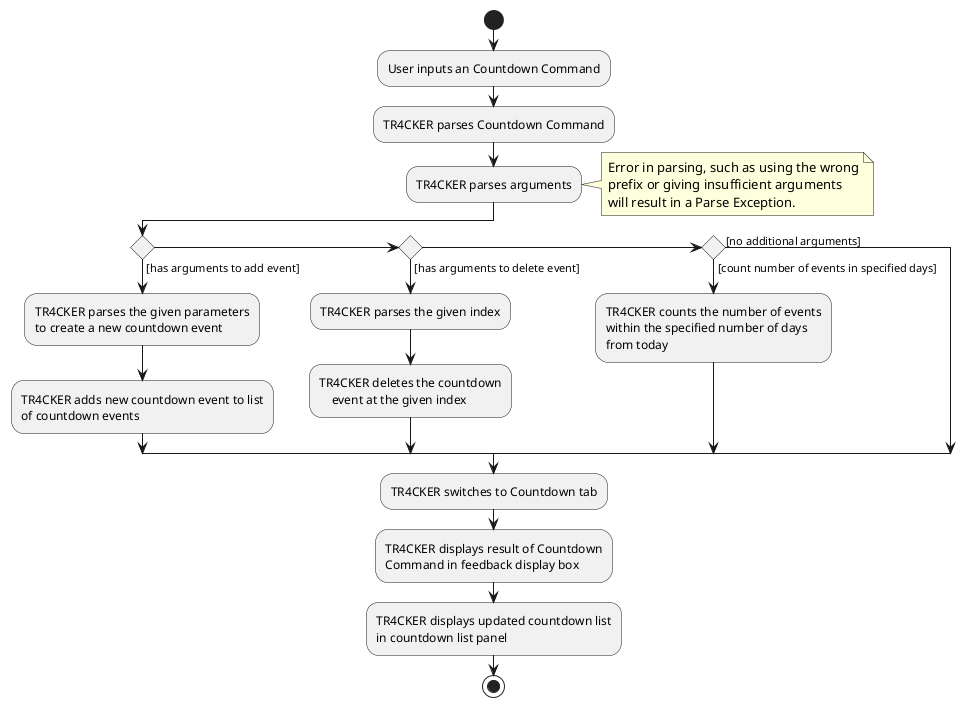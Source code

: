 @startuml
start
:User inputs an Countdown Command;
:TR4CKER parses Countdown Command;
:TR4CKER parses arguments;
note right
Error in parsing, such as using the wrong
prefix or giving insufficient arguments
will result in a Parse Exception.
end note

if () then ([has arguments to add event])
    :TR4CKER parses the given parameters
    to create a new countdown event;
    :TR4CKER adds new countdown event to list
    of countdown events;
elseif () then ([has arguments to delete event])
    :TR4CKER parses the given index;
    :TR4CKER deletes the countdown
        event at the given index;
elseif () then ([count number of events in specified days])
     :TR4CKER counts the number of events
     within the specified number of days
     from today;
else ([no additional arguments])
endif

:TR4CKER switches to Countdown tab;
:TR4CKER displays result of Countdown
Command in feedback display box;
:TR4CKER displays updated countdown list
in countdown list panel;
stop
@enduml
